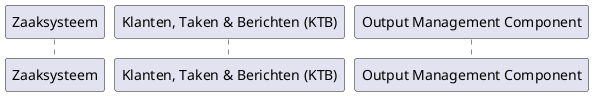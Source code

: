@startuml

participant Zaaksysteem
participant KTB as "Klanten, Taken & Berichten (KTB)"
participant "Output Management Component"

@enduml